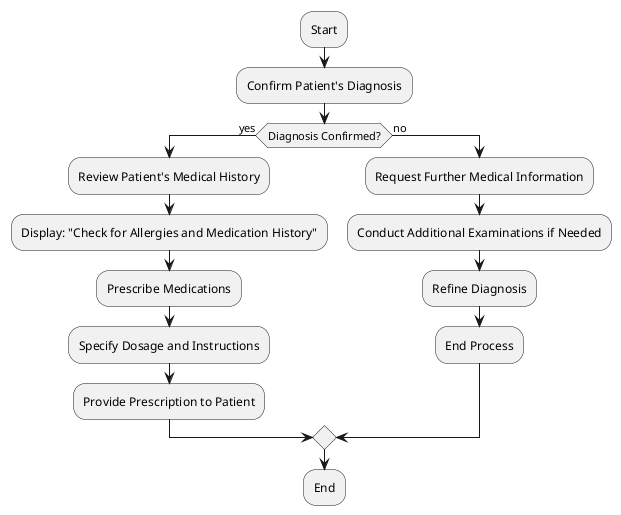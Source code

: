 @startuml Prescribing Medication
:Start;
:Confirm Patient's Diagnosis;
if (Diagnosis Confirmed?) then (yes)
  :Review Patient's Medical History;
  :Display: "Check for Allergies and Medication History";
  :Prescribe Medications;
  :Specify Dosage and Instructions;
  :Provide Prescription to Patient;
else (no)
  :Request Further Medical Information;
  :Conduct Additional Examinations if Needed;
  :Refine Diagnosis;
  :End Process;
endif
:End;
@enduml